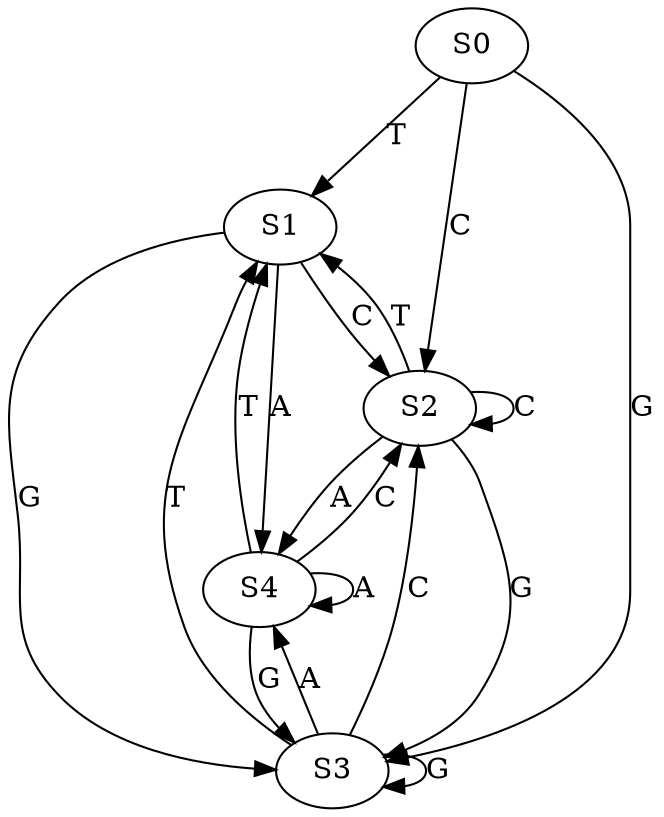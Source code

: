 strict digraph  {
	S0 -> S1 [ label = T ];
	S0 -> S2 [ label = C ];
	S0 -> S3 [ label = G ];
	S1 -> S4 [ label = A ];
	S1 -> S3 [ label = G ];
	S1 -> S2 [ label = C ];
	S2 -> S1 [ label = T ];
	S2 -> S4 [ label = A ];
	S2 -> S3 [ label = G ];
	S2 -> S2 [ label = C ];
	S3 -> S1 [ label = T ];
	S3 -> S4 [ label = A ];
	S3 -> S3 [ label = G ];
	S3 -> S2 [ label = C ];
	S4 -> S3 [ label = G ];
	S4 -> S1 [ label = T ];
	S4 -> S4 [ label = A ];
	S4 -> S2 [ label = C ];
}
